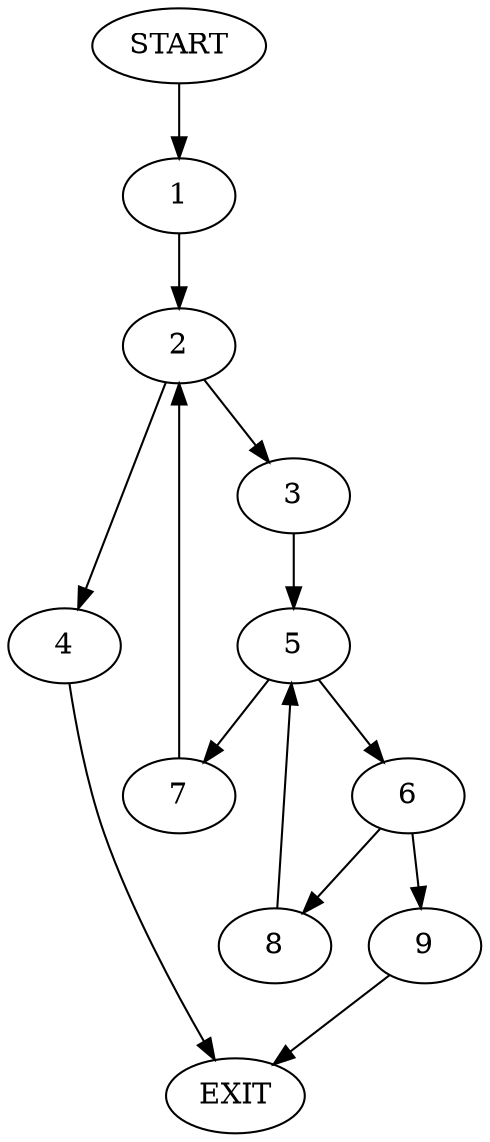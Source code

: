digraph {
0 [label="START"]
10 [label="EXIT"]
0 -> 1
1 -> 2
2 -> 3
2 -> 4
3 -> 5
4 -> 10
5 -> 6
5 -> 7
7 -> 2
6 -> 8
6 -> 9
8 -> 5
9 -> 10
}
